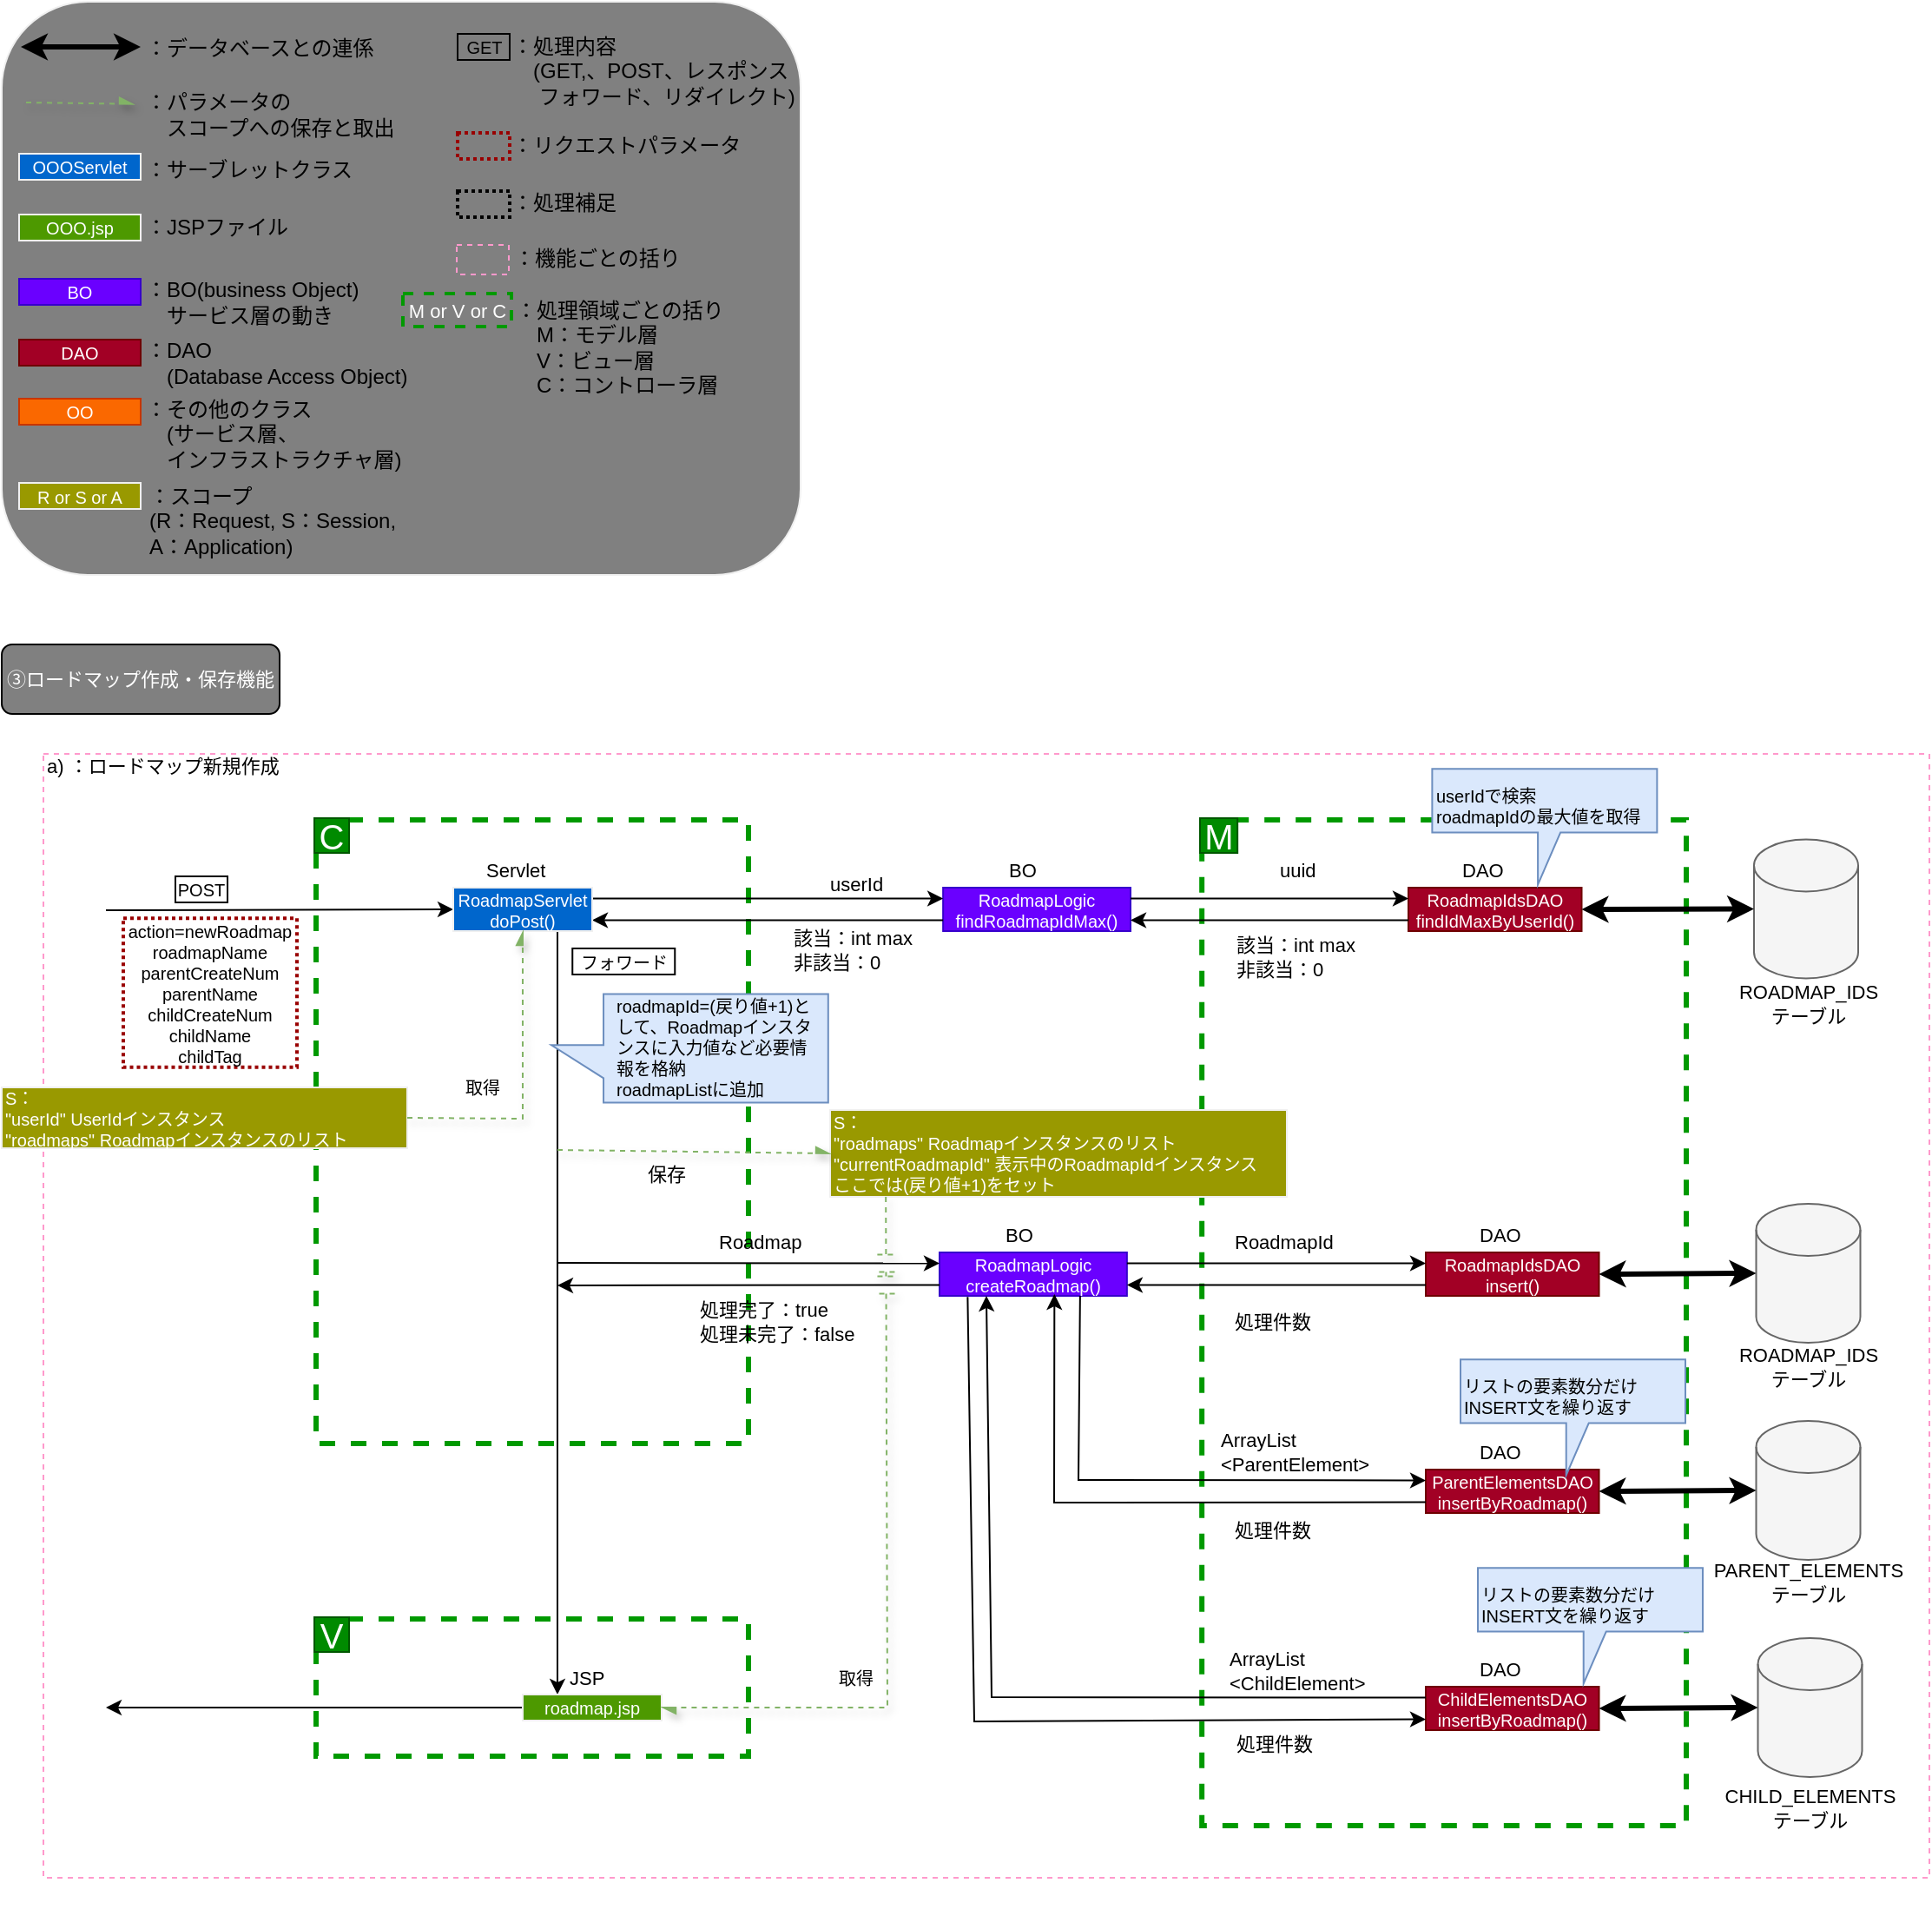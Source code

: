 <mxfile>
    <diagram name="基本アーキテクチャ図(2)" id="kNQ7hPWD0Lw1mM555jFB">
        <mxGraphModel dx="1786" dy="1179" grid="1" gridSize="10" guides="1" tooltips="1" connect="1" arrows="1" fold="1" page="0" pageScale="1" pageWidth="827" pageHeight="1169" math="0" shadow="0">
            <root>
                <mxCell id="fxQP5-2Rpk5uUzQ9qzvW-0"/>
                <mxCell id="0" value="枠組み" style="" parent="fxQP5-2Rpk5uUzQ9qzvW-0"/>
                <mxCell id="1947" value="" style="group" parent="0" vertex="1" connectable="0">
                    <mxGeometry x="-236" y="80" width="1086" height="650" as="geometry"/>
                </mxCell>
                <mxCell id="1" value="" style="rounded=0;whiteSpace=wrap;html=1;labelBackgroundColor=none;fontSize=11;fillColor=none;dashed=1;container=0;strokeColor=#FF99CC;" parent="1947" vertex="1">
                    <mxGeometry y="3" width="1086" height="647" as="geometry"/>
                </mxCell>
                <mxCell id="9" value="&lt;font style=&quot;font-size: 11px;&quot;&gt;a) ：ロードマップ新規作成&lt;/font&gt;" style="text;strokeColor=none;align=left;fillColor=none;html=1;verticalAlign=middle;whiteSpace=wrap;rounded=0;labelBackgroundColor=none;fontSize=10;" parent="1947" vertex="1">
                    <mxGeometry width="276" height="20" as="geometry"/>
                </mxCell>
                <mxCell id="1950" value="取得" style="text;strokeColor=none;align=left;fillColor=none;html=1;verticalAlign=middle;whiteSpace=wrap;rounded=0;labelBackgroundColor=none;fontSize=10;" parent="1947" vertex="1">
                    <mxGeometry x="456" y="520" width="30" height="30" as="geometry"/>
                </mxCell>
                <mxCell id="2" value="" style="group" parent="0" vertex="1" connectable="0">
                    <mxGeometry x="430" y="120" width="280" height="580" as="geometry"/>
                </mxCell>
                <mxCell id="3" value="&lt;div style=&quot;&quot;&gt;&lt;br&gt;&lt;/div&gt;" style="rounded=0;whiteSpace=wrap;html=1;labelBackgroundColor=none;strokeColor=#009900;fontSize=11;fontColor=#FFFFFF;fillColor=none;dashed=1;strokeWidth=3;align=right;labelPosition=left;verticalLabelPosition=top;verticalAlign=bottom;" parent="2" vertex="1">
                    <mxGeometry x="1.08" y="1" width="278.92" height="579" as="geometry"/>
                </mxCell>
                <mxCell id="4" value="M" style="text;strokeColor=#005700;align=center;fillColor=#008a00;html=1;verticalAlign=middle;whiteSpace=wrap;rounded=0;labelBackgroundColor=none;fontSize=20;fontColor=#ffffff;" parent="2" vertex="1">
                    <mxGeometry width="21.577" height="20" as="geometry"/>
                </mxCell>
                <mxCell id="1944" value="" style="group" parent="0" vertex="1" connectable="0">
                    <mxGeometry x="-80" y="580" width="250" height="171" as="geometry"/>
                </mxCell>
                <mxCell id="7" value="&lt;div style=&quot;&quot;&gt;&lt;br&gt;&lt;/div&gt;" style="rounded=0;whiteSpace=wrap;html=1;labelBackgroundColor=none;strokeColor=#009900;fontSize=11;fontColor=#FFFFFF;fillColor=none;dashed=1;strokeWidth=3;align=right;labelPosition=left;verticalLabelPosition=top;verticalAlign=bottom;" parent="1944" vertex="1">
                    <mxGeometry x="1" y="1" width="249" height="79" as="geometry"/>
                </mxCell>
                <mxCell id="8" value="V" style="text;strokeColor=#005700;align=center;fillColor=#008a00;html=1;verticalAlign=middle;whiteSpace=wrap;rounded=0;labelBackgroundColor=none;fontSize=20;fontColor=#ffffff;" parent="1944" vertex="1">
                    <mxGeometry width="20" height="20" as="geometry"/>
                </mxCell>
                <mxCell id="1946" value="" style="group" parent="0" vertex="1" connectable="0">
                    <mxGeometry x="-80" y="120" width="250" height="360" as="geometry"/>
                </mxCell>
                <mxCell id="5" value="&lt;div style=&quot;&quot;&gt;&lt;br&gt;&lt;/div&gt;" style="rounded=0;whiteSpace=wrap;html=1;labelBackgroundColor=none;strokeColor=#009900;fontSize=11;fontColor=#FFFFFF;fillColor=none;dashed=1;strokeWidth=3;align=right;labelPosition=left;verticalLabelPosition=top;verticalAlign=bottom;" parent="1946" vertex="1">
                    <mxGeometry x="1" y="1" width="249" height="359" as="geometry"/>
                </mxCell>
                <mxCell id="6" value="C" style="text;strokeColor=#005700;align=center;fillColor=#008a00;html=1;verticalAlign=middle;whiteSpace=wrap;rounded=0;labelBackgroundColor=none;fontSize=20;fontColor=#ffffff;" parent="1946" vertex="1">
                    <mxGeometry width="20" height="20" as="geometry"/>
                </mxCell>
                <mxCell id="fxQP5-2Rpk5uUzQ9qzvW-1" style="" parent="fxQP5-2Rpk5uUzQ9qzvW-0"/>
                <mxCell id="n8tdfDY55hou1CKn_ImN-23" value="③ロードマップ作成・保存機能" style="rounded=1;whiteSpace=wrap;html=1;labelBackgroundColor=none;strokeColor=default;fontSize=11;fontColor=#FFFFFF;fillColor=#808080;" parent="fxQP5-2Rpk5uUzQ9qzvW-1" vertex="1">
                    <mxGeometry x="-260" y="20" width="160" height="40" as="geometry"/>
                </mxCell>
                <mxCell id="fxQP5-2Rpk5uUzQ9qzvW-98" value="" style="group" parent="fxQP5-2Rpk5uUzQ9qzvW-1" vertex="1" connectable="0">
                    <mxGeometry x="-260" y="-350" width="473.5" height="330" as="geometry"/>
                </mxCell>
                <mxCell id="fxQP5-2Rpk5uUzQ9qzvW-99" value="" style="rounded=1;whiteSpace=wrap;html=1;labelBackgroundColor=none;fillStyle=auto;strokeColor=#F0F0F0;fontFamily=Helvetica;fontSize=10;fontColor=#FFFFFF;fillColor=#808080;container=0;" parent="fxQP5-2Rpk5uUzQ9qzvW-98" vertex="1">
                    <mxGeometry width="460" height="330" as="geometry"/>
                </mxCell>
                <mxCell id="fxQP5-2Rpk5uUzQ9qzvW-100" value="" style="rounded=0;whiteSpace=wrap;html=1;labelBackgroundColor=none;strokeColor=#FF99CC;fontSize=11;fontColor=#FFFFFF;fillColor=none;dashed=1;container=0;" parent="fxQP5-2Rpk5uUzQ9qzvW-98" vertex="1">
                    <mxGeometry x="262" y="140" width="30" height="17" as="geometry"/>
                </mxCell>
                <mxCell id="fxQP5-2Rpk5uUzQ9qzvW-101" value="M or V or C" style="rounded=0;whiteSpace=wrap;html=1;labelBackgroundColor=none;strokeColor=#009900;fontSize=11;fontColor=#FFFFFF;fillColor=none;dashed=1;strokeWidth=2;container=0;" parent="fxQP5-2Rpk5uUzQ9qzvW-98" vertex="1">
                    <mxGeometry x="231" y="168" width="62.5" height="19" as="geometry"/>
                </mxCell>
                <mxCell id="fxQP5-2Rpk5uUzQ9qzvW-102" value="&lt;font color=&quot;#ffffff&quot;&gt;OOOServlet&lt;/font&gt;" style="rounded=0;whiteSpace=wrap;html=1;labelBackgroundColor=none;fillStyle=auto;strokeColor=#F0F0F0;fontFamily=Helvetica;fontSize=10;fontColor=#007FFF;fillColor=#0066CC;container=0;" parent="fxQP5-2Rpk5uUzQ9qzvW-98" vertex="1">
                    <mxGeometry x="10" y="87.5" width="70" height="15" as="geometry"/>
                </mxCell>
                <mxCell id="fxQP5-2Rpk5uUzQ9qzvW-103" value="：サーブレットクラス" style="text;strokeColor=none;align=left;fillColor=none;html=1;verticalAlign=middle;whiteSpace=wrap;rounded=0;labelBackgroundColor=none;container=0;" parent="fxQP5-2Rpk5uUzQ9qzvW-98" vertex="1">
                    <mxGeometry x="81" y="82" width="129" height="30" as="geometry"/>
                </mxCell>
                <mxCell id="fxQP5-2Rpk5uUzQ9qzvW-104" value="&lt;font color=&quot;#ffffff&quot;&gt;OOO.jsp&lt;/font&gt;" style="rounded=0;whiteSpace=wrap;html=1;labelBackgroundColor=none;fillStyle=auto;strokeColor=#F0F0F0;fontFamily=Helvetica;fontSize=10;fontColor=#007FFF;fillColor=#4D9900;container=0;" parent="fxQP5-2Rpk5uUzQ9qzvW-98" vertex="1">
                    <mxGeometry x="10" y="122.5" width="70" height="15" as="geometry"/>
                </mxCell>
                <mxCell id="fxQP5-2Rpk5uUzQ9qzvW-105" value="：JSPファイル" style="text;strokeColor=none;align=left;fillColor=none;html=1;verticalAlign=middle;whiteSpace=wrap;rounded=0;labelBackgroundColor=none;container=0;" parent="fxQP5-2Rpk5uUzQ9qzvW-98" vertex="1">
                    <mxGeometry x="81" y="115" width="129" height="30" as="geometry"/>
                </mxCell>
                <mxCell id="fxQP5-2Rpk5uUzQ9qzvW-106" value="&lt;font color=&quot;#ffffff&quot;&gt;R or S or A&lt;/font&gt;" style="rounded=0;whiteSpace=wrap;html=1;labelBackgroundColor=none;fillStyle=auto;strokeColor=#F0F0F0;fontFamily=Helvetica;fontSize=10;fontColor=#007FFF;fillColor=#999900;container=0;" parent="fxQP5-2Rpk5uUzQ9qzvW-98" vertex="1">
                    <mxGeometry x="10" y="277" width="70" height="15" as="geometry"/>
                </mxCell>
                <mxCell id="fxQP5-2Rpk5uUzQ9qzvW-107" value="：スコープ&lt;br&gt;(R：Request, S：Session, A：Application)" style="text;strokeColor=none;align=left;fillColor=none;html=1;verticalAlign=middle;whiteSpace=wrap;rounded=0;labelBackgroundColor=none;container=0;" parent="fxQP5-2Rpk5uUzQ9qzvW-98" vertex="1">
                    <mxGeometry x="82.5" y="277" width="149" height="43" as="geometry"/>
                </mxCell>
                <mxCell id="fxQP5-2Rpk5uUzQ9qzvW-108" value="GET" style="text;strokeColor=default;align=center;fillColor=none;html=1;verticalAlign=middle;whiteSpace=wrap;rounded=0;labelBackgroundColor=none;fontSize=10;container=0;" parent="fxQP5-2Rpk5uUzQ9qzvW-98" vertex="1">
                    <mxGeometry x="262.5" y="18.5" width="30" height="15" as="geometry"/>
                </mxCell>
                <mxCell id="fxQP5-2Rpk5uUzQ9qzvW-109" value="：処理内容&lt;br&gt;　(GET,、POST、レスポンス &lt;br&gt;　 フォワード、リダイレクト)" style="text;strokeColor=none;align=left;fillColor=none;html=1;verticalAlign=middle;whiteSpace=wrap;rounded=0;labelBackgroundColor=none;container=0;" parent="fxQP5-2Rpk5uUzQ9qzvW-98" vertex="1">
                    <mxGeometry x="291.5" y="12" width="180" height="55" as="geometry"/>
                </mxCell>
                <mxCell id="fxQP5-2Rpk5uUzQ9qzvW-110" value="" style="text;strokeColor=#990000;align=center;fillColor=none;html=1;verticalAlign=middle;whiteSpace=wrap;rounded=0;labelBackgroundColor=none;fontSize=10;dashed=1;strokeWidth=2;perimeterSpacing=0;dashPattern=1 1;glass=1;container=0;" parent="fxQP5-2Rpk5uUzQ9qzvW-98" vertex="1">
                    <mxGeometry x="262.5" y="75.5" width="30" height="15" as="geometry"/>
                </mxCell>
                <mxCell id="fxQP5-2Rpk5uUzQ9qzvW-111" value="：リクエストパラメータ" style="text;strokeColor=none;align=left;fillColor=none;html=1;verticalAlign=middle;whiteSpace=wrap;rounded=0;labelBackgroundColor=none;container=0;" parent="fxQP5-2Rpk5uUzQ9qzvW-98" vertex="1">
                    <mxGeometry x="291.5" y="69" width="180" height="28" as="geometry"/>
                </mxCell>
                <mxCell id="fxQP5-2Rpk5uUzQ9qzvW-112" value="" style="text;strokeColor=default;align=center;fillColor=none;html=1;verticalAlign=middle;whiteSpace=wrap;rounded=0;labelBackgroundColor=none;fontSize=10;dashed=1;strokeWidth=2;perimeterSpacing=0;dashPattern=1 1;glass=1;container=0;" parent="fxQP5-2Rpk5uUzQ9qzvW-98" vertex="1">
                    <mxGeometry x="262.5" y="109" width="30" height="15" as="geometry"/>
                </mxCell>
                <mxCell id="fxQP5-2Rpk5uUzQ9qzvW-113" value="：処理補足" style="text;strokeColor=none;align=left;fillColor=none;html=1;verticalAlign=middle;whiteSpace=wrap;rounded=0;labelBackgroundColor=none;container=0;" parent="fxQP5-2Rpk5uUzQ9qzvW-98" vertex="1">
                    <mxGeometry x="291.5" y="102" width="180" height="28" as="geometry"/>
                </mxCell>
                <mxCell id="fxQP5-2Rpk5uUzQ9qzvW-114" value="：パラメータの&lt;br&gt;　スコープへの保存と取出" style="text;strokeColor=none;align=left;fillColor=none;html=1;verticalAlign=middle;whiteSpace=wrap;rounded=0;labelBackgroundColor=none;container=0;" parent="fxQP5-2Rpk5uUzQ9qzvW-98" vertex="1">
                    <mxGeometry x="81" y="50" width="169" height="30" as="geometry"/>
                </mxCell>
                <mxCell id="fxQP5-2Rpk5uUzQ9qzvW-115" value="" style="endArrow=async;html=1;rounded=0;shadow=1;labelBackgroundColor=default;strokeColor=#82b366;fontFamily=Helvetica;fontSize=10;fontColor=#FFFFFF;shape=connector;strokeWidth=1;startArrow=none;startFill=0;fillColor=#d5e8d4;jumpStyle=line;jumpSize=10;entryX=0;entryY=0.25;entryDx=0;entryDy=0;dashed=1;endFill=1;" parent="fxQP5-2Rpk5uUzQ9qzvW-98" edge="1">
                    <mxGeometry width="50" height="50" relative="1" as="geometry">
                        <mxPoint x="14" y="58" as="sourcePoint"/>
                        <mxPoint x="76" y="58.875" as="targetPoint"/>
                    </mxGeometry>
                </mxCell>
                <mxCell id="fxQP5-2Rpk5uUzQ9qzvW-116" value="：機能ごとの括り" style="text;strokeColor=none;align=left;fillColor=none;html=1;verticalAlign=middle;whiteSpace=wrap;rounded=0;labelBackgroundColor=none;container=0;" parent="fxQP5-2Rpk5uUzQ9qzvW-98" vertex="1">
                    <mxGeometry x="292.5" y="133.5" width="180" height="28" as="geometry"/>
                </mxCell>
                <mxCell id="fxQP5-2Rpk5uUzQ9qzvW-117" value="：処理領域ごとの括り&lt;br&gt;　M：モデル層&lt;br&gt;　V：ビュー層&lt;br&gt;　C：コントローラ層" style="text;strokeColor=none;align=left;fillColor=none;html=1;verticalAlign=middle;whiteSpace=wrap;rounded=0;labelBackgroundColor=none;container=0;" parent="fxQP5-2Rpk5uUzQ9qzvW-98" vertex="1">
                    <mxGeometry x="293.5" y="148" width="180" height="102" as="geometry"/>
                </mxCell>
                <mxCell id="fxQP5-2Rpk5uUzQ9qzvW-118" value="" style="endArrow=classic;startArrow=classic;html=1;rounded=0;fontSize=10;jumpStyle=line;jumpSize=10;strokeWidth=3;" parent="fxQP5-2Rpk5uUzQ9qzvW-98" edge="1">
                    <mxGeometry width="50" height="50" relative="1" as="geometry">
                        <mxPoint x="11" y="26" as="sourcePoint"/>
                        <mxPoint x="80" y="26" as="targetPoint"/>
                    </mxGeometry>
                </mxCell>
                <mxCell id="fxQP5-2Rpk5uUzQ9qzvW-119" value="：データベースとの連係" style="text;strokeColor=none;align=left;fillColor=none;html=1;verticalAlign=middle;whiteSpace=wrap;rounded=0;labelBackgroundColor=none;container=0;" parent="fxQP5-2Rpk5uUzQ9qzvW-98" vertex="1">
                    <mxGeometry x="81" y="20" width="159" height="13" as="geometry"/>
                </mxCell>
                <mxCell id="fxQP5-2Rpk5uUzQ9qzvW-120" value="&lt;font color=&quot;#ffffff&quot;&gt;BO&lt;/font&gt;" style="rounded=0;whiteSpace=wrap;html=1;labelBackgroundColor=none;fillStyle=auto;strokeColor=#3700CC;fontFamily=Helvetica;fontSize=10;fontColor=#ffffff;fillColor=#6a00ff;container=0;" parent="fxQP5-2Rpk5uUzQ9qzvW-98" vertex="1">
                    <mxGeometry x="10" y="159.5" width="70" height="15" as="geometry"/>
                </mxCell>
                <mxCell id="fxQP5-2Rpk5uUzQ9qzvW-121" value="：BO(business Object)&lt;br&gt;　サービス層の動き" style="text;strokeColor=none;align=left;fillColor=none;html=1;verticalAlign=middle;whiteSpace=wrap;rounded=0;labelBackgroundColor=none;container=0;" parent="fxQP5-2Rpk5uUzQ9qzvW-98" vertex="1">
                    <mxGeometry x="81" y="158" width="129" height="30" as="geometry"/>
                </mxCell>
                <mxCell id="fxQP5-2Rpk5uUzQ9qzvW-122" value="&lt;font color=&quot;#ffffff&quot;&gt;DAO&lt;/font&gt;" style="rounded=0;whiteSpace=wrap;html=1;labelBackgroundColor=none;fillStyle=auto;strokeColor=#6F0000;fontFamily=Helvetica;fontSize=10;fontColor=#ffffff;fillColor=#a20025;container=0;" parent="fxQP5-2Rpk5uUzQ9qzvW-98" vertex="1">
                    <mxGeometry x="10" y="194.5" width="70" height="15" as="geometry"/>
                </mxCell>
                <mxCell id="fxQP5-2Rpk5uUzQ9qzvW-123" value="：DAO&lt;br&gt;　(Database Access Object)" style="text;strokeColor=none;align=left;fillColor=none;html=1;verticalAlign=middle;whiteSpace=wrap;rounded=0;labelBackgroundColor=none;container=0;" parent="fxQP5-2Rpk5uUzQ9qzvW-98" vertex="1">
                    <mxGeometry x="81" y="193" width="169" height="30" as="geometry"/>
                </mxCell>
                <mxCell id="fxQP5-2Rpk5uUzQ9qzvW-124" value="&lt;font color=&quot;#ffffff&quot;&gt;OO&lt;/font&gt;" style="rounded=0;whiteSpace=wrap;html=1;labelBackgroundColor=none;fillStyle=auto;strokeColor=#C73500;fontFamily=Helvetica;fontSize=10;fillColor=#fa6800;container=0;fontColor=#000000;" parent="fxQP5-2Rpk5uUzQ9qzvW-98" vertex="1">
                    <mxGeometry x="10" y="228.5" width="70" height="15" as="geometry"/>
                </mxCell>
                <mxCell id="fxQP5-2Rpk5uUzQ9qzvW-125" value="：その他のクラス&lt;br&gt;　(サービス層、&lt;br&gt;　インフラストラクチャ層)" style="text;strokeColor=none;align=left;fillColor=none;html=1;verticalAlign=middle;whiteSpace=wrap;rounded=0;labelBackgroundColor=none;container=0;" parent="fxQP5-2Rpk5uUzQ9qzvW-98" vertex="1">
                    <mxGeometry x="81" y="227" width="169" height="43" as="geometry"/>
                </mxCell>
                <mxCell id="fxQP5-2Rpk5uUzQ9qzvW-150" style="edgeStyle=none;html=1;entryX=0;entryY=0.5;entryDx=0;entryDy=0;fontSize=10;fillColor=none;" parent="fxQP5-2Rpk5uUzQ9qzvW-1" target="fxQP5-2Rpk5uUzQ9qzvW-137" edge="1">
                    <mxGeometry relative="1" as="geometry">
                        <mxPoint x="-200" y="173" as="sourcePoint"/>
                        <mxPoint x="-106" y="180" as="targetPoint"/>
                    </mxGeometry>
                </mxCell>
                <mxCell id="fxQP5-2Rpk5uUzQ9qzvW-152" value="&lt;span style=&quot;font-size: 11px;&quot;&gt;userId&lt;/span&gt;" style="text;strokeColor=none;align=left;fillColor=none;html=1;verticalAlign=middle;whiteSpace=wrap;rounded=0;labelBackgroundColor=none;fontSize=10;" parent="fxQP5-2Rpk5uUzQ9qzvW-1" vertex="1">
                    <mxGeometry x="215" y="147.5" width="30" height="20" as="geometry"/>
                </mxCell>
                <mxCell id="fxQP5-2Rpk5uUzQ9qzvW-154" value="&lt;span style=&quot;font-size: 11px;&quot;&gt;該当：int max&lt;br&gt;非該当：0&lt;br&gt;&lt;/span&gt;" style="text;strokeColor=none;align=left;fillColor=none;html=1;verticalAlign=middle;whiteSpace=wrap;rounded=0;labelBackgroundColor=none;fontSize=10;" parent="fxQP5-2Rpk5uUzQ9qzvW-1" vertex="1">
                    <mxGeometry x="193.5" y="185.5" width="73" height="20" as="geometry"/>
                </mxCell>
                <mxCell id="fxQP5-2Rpk5uUzQ9qzvW-159" style="edgeStyle=none;rounded=0;html=1;exitX=0;exitY=0.5;exitDx=0;exitDy=0;fontSize=11;fontColor=#000000;" parent="fxQP5-2Rpk5uUzQ9qzvW-1" source="fxQP5-2Rpk5uUzQ9qzvW-187" edge="1">
                    <mxGeometry relative="1" as="geometry">
                        <mxPoint x="-200" y="632" as="targetPoint"/>
                    </mxGeometry>
                </mxCell>
                <mxCell id="fxQP5-2Rpk5uUzQ9qzvW-169" value="&lt;span style=&quot;color: rgb(255, 255, 255);&quot;&gt;S：&lt;/span&gt;&lt;br style=&quot;color: rgb(255, 255, 255);&quot;&gt;&lt;span style=&quot;color: rgb(255, 255, 255);&quot;&gt;&quot;roadmaps&quot;&lt;/span&gt;&lt;span style=&quot;color: rgb(255, 255, 255);&quot;&gt;&amp;nbsp;Roadmapインスタンスのリスト&lt;/span&gt;&lt;span style=&quot;color: rgb(255, 255, 255);&quot;&gt;&lt;br&gt;&lt;/span&gt;&lt;span style=&quot;color: rgb(255, 255, 255);&quot;&gt;&quot;currentRoadmapId&quot; 表示中のRoadmapIdインスタンス&lt;br&gt;&lt;/span&gt;&lt;span style=&quot;color: rgb(255, 255, 255);&quot;&gt;ここでは(戻り値+1)をセット&lt;/span&gt;&lt;span style=&quot;color: rgb(255, 255, 255);&quot;&gt;&lt;br&gt;&lt;/span&gt;" style="rounded=0;whiteSpace=wrap;html=1;labelBackgroundColor=none;fillStyle=auto;strokeColor=#F0F0F0;fontFamily=Helvetica;fontSize=10;fontColor=#007FFF;fillColor=#999900;align=left;" parent="fxQP5-2Rpk5uUzQ9qzvW-1" vertex="1">
                    <mxGeometry x="217" y="288" width="263" height="50" as="geometry"/>
                </mxCell>
                <mxCell id="fxQP5-2Rpk5uUzQ9qzvW-174" value="" style="group" parent="fxQP5-2Rpk5uUzQ9qzvW-1" vertex="1" connectable="0">
                    <mxGeometry x="743.5" y="132.25" width="73" height="104.75" as="geometry"/>
                </mxCell>
                <mxCell id="fxQP5-2Rpk5uUzQ9qzvW-175" value="" style="shape=cylinder3;whiteSpace=wrap;html=1;boundedLbl=1;backgroundOutline=1;size=15;fontSize=11;fillColor=#f5f5f5;fontColor=#333333;strokeColor=#666666;" parent="fxQP5-2Rpk5uUzQ9qzvW-174" vertex="1">
                    <mxGeometry x="5.5" width="60" height="80" as="geometry"/>
                </mxCell>
                <mxCell id="fxQP5-2Rpk5uUzQ9qzvW-176" value="&lt;span style=&quot;font-size: 11px;&quot;&gt;ROADMAP_IDS&lt;/span&gt;&lt;br style=&quot;font-size: 11px;&quot;&gt;&lt;span style=&quot;font-size: 11px;&quot;&gt;テーブル&lt;/span&gt;&lt;span style=&quot;font-size: 11px;&quot;&gt;&lt;br&gt;&lt;/span&gt;" style="text;strokeColor=none;align=center;fillColor=none;html=1;verticalAlign=middle;whiteSpace=wrap;rounded=0;labelBackgroundColor=none;fontSize=10;" parent="fxQP5-2Rpk5uUzQ9qzvW-174" vertex="1">
                    <mxGeometry y="84.75" width="73" height="20" as="geometry"/>
                </mxCell>
                <mxCell id="fxQP5-2Rpk5uUzQ9qzvW-192" value="&lt;span style=&quot;font-size: 11px;&quot;&gt;uuid&lt;/span&gt;" style="text;strokeColor=none;align=left;fillColor=none;html=1;verticalAlign=middle;whiteSpace=wrap;rounded=0;labelBackgroundColor=none;fontSize=10;" parent="fxQP5-2Rpk5uUzQ9qzvW-1" vertex="1">
                    <mxGeometry x="473.822" y="140" width="32.365" height="20" as="geometry"/>
                </mxCell>
                <mxCell id="fxQP5-2Rpk5uUzQ9qzvW-193" value="&lt;span style=&quot;font-size: 11px;&quot;&gt;該当：int max&lt;br&gt;非該当：0&lt;br&gt;&lt;/span&gt;" style="text;strokeColor=none;align=left;fillColor=none;html=1;verticalAlign=middle;whiteSpace=wrap;rounded=0;labelBackgroundColor=none;fontSize=10;" parent="fxQP5-2Rpk5uUzQ9qzvW-1" vertex="1">
                    <mxGeometry x="449.34" y="190" width="81.33" height="20" as="geometry"/>
                </mxCell>
                <mxCell id="fxQP5-2Rpk5uUzQ9qzvW-199" value="" style="group" parent="fxQP5-2Rpk5uUzQ9qzvW-1" vertex="1" connectable="0">
                    <mxGeometry x="282.07" y="140" width="107.93" height="40" as="geometry"/>
                </mxCell>
                <mxCell id="fxQP5-2Rpk5uUzQ9qzvW-200" value="&lt;span style=&quot;font-size: 11px;&quot;&gt;BO&lt;/span&gt;" style="text;strokeColor=none;align=left;fillColor=none;html=1;verticalAlign=middle;whiteSpace=wrap;rounded=0;labelBackgroundColor=none;fontSize=10;" parent="fxQP5-2Rpk5uUzQ9qzvW-199" vertex="1">
                    <mxGeometry x="35.945" width="38.608" height="20" as="geometry"/>
                </mxCell>
                <mxCell id="fxQP5-2Rpk5uUzQ9qzvW-201" value="&lt;span style=&quot;text-align: start;&quot;&gt;&lt;font face=&quot;monospace&quot; color=&quot;rgba(0, 0, 0, 0)&quot;&gt;&lt;span style=&quot;font-size: 0px;&quot;&gt;%3CmxGraphModel%3E%3Croot%3E%3CmxCell%20id%3D%220%22%2F%3E%3CmxCell%20id%3D%221%22%20parent%3D%220%22%2F%3E%3CmxCell%20id%3D%222%22%20value%3D%22%26lt%3Bfont%20color%3D%26quot%3B%23ffffff%26quot%3B%26gt%3BS%EF%BC%9A%26lt%3Bbr%26gt%3B%26lt%3B%2Ffont%26gt%3B%26lt%3Bspan%20style%3D%26quot%3Bcolor%3A%20rgb(255%2C%20255%2C%20255)%3B%26quot%3B%26gt%3B%26quot%3BuserId%26quot%3B%20%E3%83%A6%E3%83%BC%E3%82%B6%E3%83%BCID%26lt%3Bbr%26gt%3B%26lt%3B%2Fspan%26gt%3B%22%20style%3D%22rounded%3D0%3BwhiteSpace%3Dwrap%3Bhtml%3D1%3BlabelBackgroundColor%3Dnone%3BfillStyle%3Dauto%3BstrokeColor%3D%23F0F0F0%3BfontFamily%3DHelvetica%3BfontSize%3D10%3BfontColor%3D%23007FFF%3BfillColor%3D%23999900%3Balign%3Dleft%3B%22%20vertex%3D%221%22%20parent%3D%221%22%3E%3CmxGeometry%20x%3D%22116.5%22%20y%3D%222320%22%20width%3D%22103.5%22%20height%3D%2230%22%20as%3D%22geometry%22%2F%3E%3C%2FmxCell%3E%3C%2Froot%3E%3C%2FmxGraphModel%3Edaaaaaa&lt;/span&gt;&lt;/font&gt;&lt;/span&gt;&lt;span style=&quot;background-color: initial;&quot;&gt;RoadmapLogic&lt;/span&gt;&lt;span style=&quot;text-align: start;&quot;&gt;&lt;font face=&quot;monospace&quot; color=&quot;rgba(0, 0, 0, 0)&quot;&gt;&lt;span style=&quot;font-size: 0px;&quot;&gt;&lt;br&gt;&lt;/span&gt;&lt;/font&gt;&lt;/span&gt;findRoadmapIdMax&lt;font color=&quot;#ffffff&quot;&gt;()&lt;br&gt;&lt;/font&gt;" style="rounded=0;whiteSpace=wrap;html=1;labelBackgroundColor=none;fillStyle=auto;strokeColor=#3700CC;fontFamily=Helvetica;fontSize=10;fontColor=#ffffff;fillColor=#6a00ff;container=0;" parent="fxQP5-2Rpk5uUzQ9qzvW-199" vertex="1">
                    <mxGeometry y="20" width="107.93" height="25" as="geometry"/>
                </mxCell>
                <mxCell id="fxQP5-2Rpk5uUzQ9qzvW-202" value="" style="group" parent="fxQP5-2Rpk5uUzQ9qzvW-1" vertex="1" connectable="0">
                    <mxGeometry x="550" y="140" width="99.75" height="40" as="geometry"/>
                </mxCell>
                <mxCell id="fxQP5-2Rpk5uUzQ9qzvW-203" value="RoadmapIdsDAO&lt;br&gt;findIdMaxByUserId()" style="rounded=0;whiteSpace=wrap;html=1;labelBackgroundColor=none;fillStyle=auto;strokeColor=#6F0000;fontFamily=Helvetica;fontSize=10;fontColor=#ffffff;fillColor=#a20025;container=0;" parent="fxQP5-2Rpk5uUzQ9qzvW-202" vertex="1">
                    <mxGeometry y="20" width="99.75" height="25" as="geometry"/>
                </mxCell>
                <mxCell id="fxQP5-2Rpk5uUzQ9qzvW-204" value="&lt;span style=&quot;font-size: 11px;&quot;&gt;DAO&lt;/span&gt;" style="text;strokeColor=none;align=left;fillColor=none;html=1;verticalAlign=middle;whiteSpace=wrap;rounded=0;labelBackgroundColor=none;fontSize=10;" parent="fxQP5-2Rpk5uUzQ9qzvW-202" vertex="1">
                    <mxGeometry x="28.948" width="41.853" height="20" as="geometry"/>
                </mxCell>
                <mxCell id="fxQP5-2Rpk5uUzQ9qzvW-205" value="" style="endArrow=classic;startArrow=classic;html=1;rounded=0;fontSize=10;jumpStyle=line;jumpSize=10;strokeWidth=3;exitX=1;exitY=0.5;exitDx=0;exitDy=0;entryX=0;entryY=0.5;entryDx=0;entryDy=0;entryPerimeter=0;" parent="fxQP5-2Rpk5uUzQ9qzvW-1" source="fxQP5-2Rpk5uUzQ9qzvW-203" target="fxQP5-2Rpk5uUzQ9qzvW-175" edge="1">
                    <mxGeometry width="50" height="50" relative="1" as="geometry">
                        <mxPoint x="530" y="180.5" as="sourcePoint"/>
                        <mxPoint x="599" y="180.5" as="targetPoint"/>
                    </mxGeometry>
                </mxCell>
                <mxCell id="fxQP5-2Rpk5uUzQ9qzvW-206" style="edgeStyle=none;rounded=0;html=1;exitX=1;exitY=0.25;exitDx=0;exitDy=0;entryX=0;entryY=0.25;entryDx=0;entryDy=0;fontSize=11;fontColor=#000000;" parent="fxQP5-2Rpk5uUzQ9qzvW-1" source="fxQP5-2Rpk5uUzQ9qzvW-201" target="fxQP5-2Rpk5uUzQ9qzvW-203" edge="1">
                    <mxGeometry relative="1" as="geometry"/>
                </mxCell>
                <mxCell id="fxQP5-2Rpk5uUzQ9qzvW-207" style="edgeStyle=none;rounded=0;html=1;exitX=0;exitY=0.75;exitDx=0;exitDy=0;entryX=1;entryY=0.75;entryDx=0;entryDy=0;fontSize=11;fontColor=#000000;" parent="fxQP5-2Rpk5uUzQ9qzvW-1" source="fxQP5-2Rpk5uUzQ9qzvW-203" target="fxQP5-2Rpk5uUzQ9qzvW-201" edge="1">
                    <mxGeometry relative="1" as="geometry"/>
                </mxCell>
                <mxCell id="fxQP5-2Rpk5uUzQ9qzvW-132" style="edgeStyle=none;rounded=0;html=1;exitX=0.75;exitY=1;exitDx=0;exitDy=0;entryX=0.25;entryY=0;entryDx=0;entryDy=0;fontSize=11;fontColor=#000000;fillColor=none;" parent="fxQP5-2Rpk5uUzQ9qzvW-1" source="fxQP5-2Rpk5uUzQ9qzvW-137" target="fxQP5-2Rpk5uUzQ9qzvW-187" edge="1">
                    <mxGeometry relative="1" as="geometry">
                        <Array as="points"/>
                        <mxPoint x="83.25" y="422.5" as="targetPoint"/>
                    </mxGeometry>
                </mxCell>
                <mxCell id="fxQP5-2Rpk5uUzQ9qzvW-151" style="edgeStyle=none;rounded=0;html=1;exitX=1;exitY=0.25;exitDx=0;exitDy=0;fontSize=11;entryX=0;entryY=0.25;entryDx=0;entryDy=0;" parent="fxQP5-2Rpk5uUzQ9qzvW-1" source="fxQP5-2Rpk5uUzQ9qzvW-137" target="fxQP5-2Rpk5uUzQ9qzvW-201" edge="1">
                    <mxGeometry relative="1" as="geometry">
                        <mxPoint x="360" y="180" as="targetPoint"/>
                    </mxGeometry>
                </mxCell>
                <mxCell id="fxQP5-2Rpk5uUzQ9qzvW-153" style="edgeStyle=none;rounded=0;html=1;exitX=0;exitY=0.75;exitDx=0;exitDy=0;entryX=1;entryY=0.75;entryDx=0;entryDy=0;fontSize=11;fontColor=#000000;" parent="fxQP5-2Rpk5uUzQ9qzvW-1" source="fxQP5-2Rpk5uUzQ9qzvW-201" target="fxQP5-2Rpk5uUzQ9qzvW-137" edge="1">
                    <mxGeometry relative="1" as="geometry"/>
                </mxCell>
                <mxCell id="fxQP5-2Rpk5uUzQ9qzvW-249" value="" style="group" parent="fxQP5-2Rpk5uUzQ9qzvW-1" vertex="1" connectable="0">
                    <mxGeometry x="563.69" y="90" width="136.31" height="68.25" as="geometry"/>
                </mxCell>
                <mxCell id="fxQP5-2Rpk5uUzQ9qzvW-250" value="&lt;font color=&quot;#000000&quot;&gt;&lt;br&gt;&lt;/font&gt;" style="shape=callout;whiteSpace=wrap;html=1;perimeter=calloutPerimeter;fontSize=11;fillColor=#dae8fc;strokeColor=#6c8ebf;base=13;position2=0.47;size=30;position=0.47;align=left;" parent="fxQP5-2Rpk5uUzQ9qzvW-249" vertex="1">
                    <mxGeometry y="1.665" width="129.494" height="66.585" as="geometry"/>
                </mxCell>
                <mxCell id="fxQP5-2Rpk5uUzQ9qzvW-251" value="userIdで検索&lt;br&gt;roadmapIdの最大値を取得" style="text;strokeColor=none;align=left;fillColor=none;html=1;verticalAlign=middle;whiteSpace=wrap;rounded=0;labelBackgroundColor=none;fontSize=10;fontColor=#000000;" parent="fxQP5-2Rpk5uUzQ9qzvW-249" vertex="1">
                    <mxGeometry y="0.741" width="127.223" height="44.386" as="geometry"/>
                </mxCell>
                <mxCell id="fxQP5-2Rpk5uUzQ9qzvW-134" value="フォワード" style="text;strokeColor=default;align=center;fillColor=none;html=1;verticalAlign=middle;whiteSpace=wrap;rounded=0;labelBackgroundColor=none;fontSize=10;" parent="fxQP5-2Rpk5uUzQ9qzvW-1" vertex="1">
                    <mxGeometry x="68.63" y="195" width="59" height="15" as="geometry"/>
                </mxCell>
                <mxCell id="fxQP5-2Rpk5uUzQ9qzvW-136" value="" style="group" parent="fxQP5-2Rpk5uUzQ9qzvW-1" vertex="1" connectable="0">
                    <mxGeometry y="140" width="80" height="45" as="geometry"/>
                </mxCell>
                <mxCell id="fxQP5-2Rpk5uUzQ9qzvW-137" value="&lt;span style=&quot;color: rgb(255, 255, 255);&quot;&gt;RoadmapServlet&lt;/span&gt;&lt;font color=&quot;#ffffff&quot;&gt;&lt;br&gt;doPost()&lt;br&gt;&lt;/font&gt;" style="rounded=0;whiteSpace=wrap;html=1;labelBackgroundColor=none;fillStyle=auto;strokeColor=#F0F0F0;fontFamily=Helvetica;fontSize=10;fontColor=#007FFF;fillColor=#0066CC;" parent="fxQP5-2Rpk5uUzQ9qzvW-136" vertex="1">
                    <mxGeometry y="20" width="80" height="25" as="geometry"/>
                </mxCell>
                <mxCell id="fxQP5-2Rpk5uUzQ9qzvW-138" value="&lt;span style=&quot;font-size: 11px;&quot;&gt;Servlet&lt;/span&gt;" style="text;strokeColor=none;align=left;fillColor=none;html=1;verticalAlign=middle;whiteSpace=wrap;rounded=0;labelBackgroundColor=none;fontSize=10;" parent="fxQP5-2Rpk5uUzQ9qzvW-136" vertex="1">
                    <mxGeometry x="17" width="46" height="20" as="geometry"/>
                </mxCell>
                <mxCell id="fxQP5-2Rpk5uUzQ9qzvW-143" value="&lt;span style=&quot;font-size: 11px;&quot;&gt;保存&lt;br&gt;&lt;/span&gt;" style="text;strokeColor=none;align=left;fillColor=none;html=1;verticalAlign=middle;whiteSpace=wrap;rounded=0;labelBackgroundColor=none;fontSize=10;" parent="fxQP5-2Rpk5uUzQ9qzvW-1" vertex="1">
                    <mxGeometry x="110" y="310" width="30" height="30" as="geometry"/>
                </mxCell>
                <mxCell id="jS4orRgUXR0Zvrst3eFe-0" value="" style="endArrow=async;html=1;rounded=0;shadow=1;labelBackgroundColor=default;strokeColor=#82b366;fontFamily=Helvetica;fontSize=10;fontColor=#FFFFFF;shape=connector;strokeWidth=1;startArrow=none;startFill=0;fillColor=#d5e8d4;jumpStyle=line;jumpSize=10;entryX=0;entryY=0.5;entryDx=0;entryDy=0;dashed=1;endFill=1;" parent="fxQP5-2Rpk5uUzQ9qzvW-1" target="fxQP5-2Rpk5uUzQ9qzvW-169" edge="1">
                    <mxGeometry width="50" height="50" relative="1" as="geometry">
                        <mxPoint x="60" y="311" as="sourcePoint"/>
                        <mxPoint x="131.75" y="310.875" as="targetPoint"/>
                    </mxGeometry>
                </mxCell>
                <mxCell id="n8tdfDY55hou1CKn_ImN-78" value="" style="group" parent="fxQP5-2Rpk5uUzQ9qzvW-1" vertex="1" connectable="0">
                    <mxGeometry x="40" y="604.5" width="80" height="35" as="geometry"/>
                </mxCell>
                <mxCell id="fxQP5-2Rpk5uUzQ9qzvW-187" value="&lt;span style=&quot;color: rgb(255, 255, 255);&quot;&gt;roadmap.jsp&lt;/span&gt;" style="rounded=0;whiteSpace=wrap;html=1;labelBackgroundColor=none;fillStyle=auto;strokeColor=#F0F0F0;fontFamily=Helvetica;fontSize=10;fontColor=#007FFF;fillColor=#4D9900;" parent="n8tdfDY55hou1CKn_ImN-78" vertex="1">
                    <mxGeometry y="20" width="80" height="15" as="geometry"/>
                </mxCell>
                <mxCell id="fxQP5-2Rpk5uUzQ9qzvW-188" value="&lt;span style=&quot;font-size: 11px;&quot;&gt;JSP&lt;/span&gt;" style="text;strokeColor=none;align=left;fillColor=none;html=1;verticalAlign=middle;whiteSpace=wrap;rounded=0;labelBackgroundColor=none;fontSize=10;" parent="n8tdfDY55hou1CKn_ImN-78" vertex="1">
                    <mxGeometry x="25" width="30" height="20" as="geometry"/>
                </mxCell>
                <mxCell id="1775" value="" style="group" parent="fxQP5-2Rpk5uUzQ9qzvW-1" vertex="1" connectable="0">
                    <mxGeometry x="60" y="220" width="180" height="112.24" as="geometry"/>
                </mxCell>
                <mxCell id="1742" value="&lt;font color=&quot;#000000&quot;&gt;&lt;br&gt;&lt;/font&gt;" style="shape=callout;whiteSpace=wrap;html=1;perimeter=calloutPerimeter;fontSize=11;fillColor=#dae8fc;strokeColor=#6c8ebf;base=19;position2=0.47;size=30;position=0.47;align=left;rotation=90;" parent="1775" vertex="1">
                    <mxGeometry x="44.97" y="-47.14" width="62.48" height="159.38" as="geometry"/>
                </mxCell>
                <mxCell id="1743" value="roadmapId=(戻り値+1)として、Roadmapインスタンスに入力値など必要情報を格納&lt;br&gt;roadmapListに追加" style="text;strokeColor=none;align=left;fillColor=none;html=1;verticalAlign=middle;whiteSpace=wrap;rounded=0;labelBackgroundColor=none;fontSize=10;fontColor=#000000;" parent="1775" vertex="1">
                    <mxGeometry x="32.32" y="6.342" width="117.68" height="52.283" as="geometry"/>
                </mxCell>
                <mxCell id="1858" value="action=newRoadmap&lt;br&gt;roadmapName&lt;br&gt;parentCreateNum&lt;br&gt;parentName&lt;br&gt;childCreateNum&lt;br&gt;childName&lt;br&gt;childTag" style="text;strokeColor=#990000;align=center;fillColor=none;html=1;verticalAlign=middle;whiteSpace=wrap;rounded=0;labelBackgroundColor=none;fontSize=10;dashed=1;strokeWidth=2;perimeterSpacing=0;dashPattern=1 1;glass=1;" parent="fxQP5-2Rpk5uUzQ9qzvW-1" vertex="1">
                    <mxGeometry x="-190" y="177.63" width="100" height="85.75" as="geometry"/>
                </mxCell>
                <mxCell id="1859" value="POST" style="text;strokeColor=default;align=center;fillColor=none;html=1;verticalAlign=middle;whiteSpace=wrap;rounded=0;labelBackgroundColor=none;fontSize=10;" parent="fxQP5-2Rpk5uUzQ9qzvW-1" vertex="1">
                    <mxGeometry x="-160" y="153.5" width="30" height="15" as="geometry"/>
                </mxCell>
                <mxCell id="1871" value="&lt;font color=&quot;#ffffff&quot;&gt;S：&lt;br&gt;&lt;/font&gt;&lt;span style=&quot;color: rgb(255, 255, 255);&quot;&gt;&quot;userId&quot; UserIdインスタンス&lt;br&gt;&lt;/span&gt;&lt;span style=&quot;color: rgb(255, 255, 255);&quot;&gt;&quot;roadmaps&quot;&lt;/span&gt;&lt;span style=&quot;color: rgb(255, 255, 255);&quot;&gt;&amp;nbsp;Roadmapインスタンスのリスト&lt;/span&gt;&lt;span style=&quot;color: rgb(255, 255, 255);&quot;&gt;&lt;br&gt;&lt;/span&gt;" style="rounded=0;whiteSpace=wrap;html=1;labelBackgroundColor=none;fillStyle=auto;strokeColor=#F0F0F0;fontFamily=Helvetica;fontSize=10;fontColor=#007FFF;fillColor=#999900;align=left;" parent="fxQP5-2Rpk5uUzQ9qzvW-1" vertex="1">
                    <mxGeometry x="-260" y="275" width="233.5" height="35" as="geometry"/>
                </mxCell>
                <mxCell id="1872" value="" style="endArrow=async;html=1;rounded=0;shadow=1;labelBackgroundColor=default;strokeColor=#82b366;fontFamily=Helvetica;fontSize=10;fontColor=#FFFFFF;shape=connector;strokeWidth=1;startArrow=none;startFill=0;fillColor=#d5e8d4;jumpStyle=line;jumpSize=10;entryX=0.5;entryY=1;entryDx=0;entryDy=0;dashed=1;endFill=1;exitX=1;exitY=0.5;exitDx=0;exitDy=0;" parent="fxQP5-2Rpk5uUzQ9qzvW-1" source="1871" target="fxQP5-2Rpk5uUzQ9qzvW-137" edge="1">
                    <mxGeometry width="50" height="50" relative="1" as="geometry">
                        <mxPoint x="110" y="220" as="sourcePoint"/>
                        <mxPoint x="172" y="220.875" as="targetPoint"/>
                        <Array as="points">
                            <mxPoint x="40" y="293"/>
                        </Array>
                    </mxGeometry>
                </mxCell>
                <mxCell id="1873" value="取得" style="text;strokeColor=none;align=left;fillColor=none;html=1;verticalAlign=middle;whiteSpace=wrap;rounded=0;labelBackgroundColor=none;fontSize=10;" parent="fxQP5-2Rpk5uUzQ9qzvW-1" vertex="1">
                    <mxGeometry x="5" y="260" width="30" height="30" as="geometry"/>
                </mxCell>
                <mxCell id="1875" value="" style="group" parent="fxQP5-2Rpk5uUzQ9qzvW-1" vertex="1" connectable="0">
                    <mxGeometry x="280" y="350" width="107.93" height="40" as="geometry"/>
                </mxCell>
                <mxCell id="1876" value="&lt;span style=&quot;font-size: 11px;&quot;&gt;BO&lt;/span&gt;" style="text;strokeColor=none;align=left;fillColor=none;html=1;verticalAlign=middle;whiteSpace=wrap;rounded=0;labelBackgroundColor=none;fontSize=10;" parent="1875" vertex="1">
                    <mxGeometry x="35.945" width="38.608" height="20" as="geometry"/>
                </mxCell>
                <mxCell id="1877" value="&lt;span style=&quot;text-align: start;&quot;&gt;&lt;font face=&quot;monospace&quot; color=&quot;rgba(0, 0, 0, 0)&quot;&gt;&lt;span style=&quot;font-size: 0px;&quot;&gt;%3CmxGraphModel%3E%3Croot%3E%3CmxCell%20id%3D%220%22%2F%3E%3CmxCell%20id%3D%221%22%20parent%3D%220%22%2F%3E%3CmxCell%20id%3D%222%22%20value%3D%22%26lt%3Bfont%20color%3D%26quot%3B%23ffffff%26quot%3B%26gt%3BS%EF%BC%9A%26lt%3Bbr%26gt%3B%26lt%3B%2Ffont%26gt%3B%26lt%3Bspan%20style%3D%26quot%3Bcolor%3A%20rgb(255%2C%20255%2C%20255)%3B%26quot%3B%26gt%3B%26quot%3BuserId%26quot%3B%20%E3%83%A6%E3%83%BC%E3%82%B6%E3%83%BCID%26lt%3Bbr%26gt%3B%26lt%3B%2Fspan%26gt%3B%22%20style%3D%22rounded%3D0%3BwhiteSpace%3Dwrap%3Bhtml%3D1%3BlabelBackgroundColor%3Dnone%3BfillStyle%3Dauto%3BstrokeColor%3D%23F0F0F0%3BfontFamily%3DHelvetica%3BfontSize%3D10%3BfontColor%3D%23007FFF%3BfillColor%3D%23999900%3Balign%3Dleft%3B%22%20vertex%3D%221%22%20parent%3D%221%22%3E%3CmxGeometry%20x%3D%22116.5%22%20y%3D%222320%22%20width%3D%22103.5%22%20height%3D%2230%22%20as%3D%22geometry%22%2F%3E%3C%2FmxCell%3E%3C%2Froot%3E%3C%2FmxGraphModel%3Edaaaaaa&lt;/span&gt;&lt;/font&gt;&lt;/span&gt;&lt;span style=&quot;background-color: initial;&quot;&gt;RoadmapLogic&lt;/span&gt;&lt;span style=&quot;text-align: start;&quot;&gt;&lt;font face=&quot;monospace&quot; color=&quot;rgba(0, 0, 0, 0)&quot;&gt;&lt;span style=&quot;font-size: 0px;&quot;&gt;&lt;br&gt;&lt;/span&gt;&lt;/font&gt;&lt;/span&gt;&lt;font color=&quot;#ffffff&quot;&gt;createRoadmap()&lt;br&gt;&lt;/font&gt;" style="rounded=0;whiteSpace=wrap;html=1;labelBackgroundColor=none;fillStyle=auto;strokeColor=#3700CC;fontFamily=Helvetica;fontSize=10;fontColor=#ffffff;fillColor=#6a00ff;container=0;" parent="1875" vertex="1">
                    <mxGeometry y="20" width="107.93" height="25" as="geometry"/>
                </mxCell>
                <mxCell id="1878" style="edgeStyle=none;html=1;exitX=0;exitY=0.75;exitDx=0;exitDy=0;" parent="fxQP5-2Rpk5uUzQ9qzvW-1" source="1877" edge="1">
                    <mxGeometry relative="1" as="geometry">
                        <mxPoint x="60" y="389" as="targetPoint"/>
                    </mxGeometry>
                </mxCell>
                <mxCell id="1879" style="edgeStyle=none;html=1;entryX=0;entryY=0.25;entryDx=0;entryDy=0;" parent="fxQP5-2Rpk5uUzQ9qzvW-1" target="1877" edge="1">
                    <mxGeometry relative="1" as="geometry">
                        <mxPoint x="70" y="399" as="targetPoint"/>
                        <mxPoint x="60" y="376" as="sourcePoint"/>
                    </mxGeometry>
                </mxCell>
                <mxCell id="1880" value="" style="group" parent="fxQP5-2Rpk5uUzQ9qzvW-1" vertex="1" connectable="0">
                    <mxGeometry x="560" y="475" width="99.75" height="40" as="geometry"/>
                </mxCell>
                <mxCell id="1881" value="ParentElementsDAO&lt;br&gt;insertByRoadmap()" style="rounded=0;whiteSpace=wrap;html=1;labelBackgroundColor=none;fillStyle=auto;strokeColor=#6F0000;fontFamily=Helvetica;fontSize=10;fontColor=#ffffff;fillColor=#a20025;container=0;" parent="1880" vertex="1">
                    <mxGeometry y="20" width="99.75" height="25" as="geometry"/>
                </mxCell>
                <mxCell id="1882" value="&lt;span style=&quot;font-size: 11px;&quot;&gt;DAO&lt;/span&gt;" style="text;strokeColor=none;align=left;fillColor=none;html=1;verticalAlign=middle;whiteSpace=wrap;rounded=0;labelBackgroundColor=none;fontSize=10;" parent="1880" vertex="1">
                    <mxGeometry x="28.948" width="41.853" height="20" as="geometry"/>
                </mxCell>
                <mxCell id="1883" value="" style="group" parent="fxQP5-2Rpk5uUzQ9qzvW-1" vertex="1" connectable="0">
                    <mxGeometry x="560" y="350" width="99.75" height="40" as="geometry"/>
                </mxCell>
                <mxCell id="1884" value="RoadmapIdsDAO&lt;br&gt;insert()" style="rounded=0;whiteSpace=wrap;html=1;labelBackgroundColor=none;fillStyle=auto;strokeColor=#6F0000;fontFamily=Helvetica;fontSize=10;fontColor=#ffffff;fillColor=#a20025;container=0;" parent="1883" vertex="1">
                    <mxGeometry y="20" width="99.75" height="25" as="geometry"/>
                </mxCell>
                <mxCell id="1885" value="&lt;span style=&quot;font-size: 11px;&quot;&gt;DAO&lt;/span&gt;" style="text;strokeColor=none;align=left;fillColor=none;html=1;verticalAlign=middle;whiteSpace=wrap;rounded=0;labelBackgroundColor=none;fontSize=10;" parent="1883" vertex="1">
                    <mxGeometry x="28.948" width="41.853" height="20" as="geometry"/>
                </mxCell>
                <mxCell id="1889" value="" style="group" parent="fxQP5-2Rpk5uUzQ9qzvW-1" vertex="1" connectable="0">
                    <mxGeometry x="560" y="600" width="99.75" height="40" as="geometry"/>
                </mxCell>
                <mxCell id="1890" value="ChildElementsDAO&lt;br&gt;insertByRoadmap()" style="rounded=0;whiteSpace=wrap;html=1;labelBackgroundColor=none;fillStyle=auto;strokeColor=#6F0000;fontFamily=Helvetica;fontSize=10;fontColor=#ffffff;fillColor=#a20025;container=0;" parent="1889" vertex="1">
                    <mxGeometry y="20" width="99.75" height="25" as="geometry"/>
                </mxCell>
                <mxCell id="1891" value="&lt;span style=&quot;font-size: 11px;&quot;&gt;DAO&lt;/span&gt;" style="text;strokeColor=none;align=left;fillColor=none;html=1;verticalAlign=middle;whiteSpace=wrap;rounded=0;labelBackgroundColor=none;fontSize=10;" parent="1889" vertex="1">
                    <mxGeometry x="28.948" width="41.853" height="20" as="geometry"/>
                </mxCell>
                <mxCell id="1892" value="" style="group" parent="fxQP5-2Rpk5uUzQ9qzvW-1" vertex="1" connectable="0">
                    <mxGeometry x="743.75" y="462" width="73" height="111.75" as="geometry"/>
                </mxCell>
                <mxCell id="1893" value="" style="shape=cylinder3;whiteSpace=wrap;html=1;boundedLbl=1;backgroundOutline=1;size=15;fontSize=11;fillColor=#f5f5f5;fontColor=#333333;strokeColor=#666666;" parent="1892" vertex="1">
                    <mxGeometry x="6.5" y="5" width="60" height="80" as="geometry"/>
                </mxCell>
                <mxCell id="1894" value="&lt;span style=&quot;font-size: 11px;&quot;&gt;PARENT_ELEMENTS&lt;br&gt;テーブル&lt;br&gt;&lt;/span&gt;" style="text;strokeColor=none;align=center;fillColor=none;html=1;verticalAlign=middle;whiteSpace=wrap;rounded=0;labelBackgroundColor=none;fontSize=10;" parent="1892" vertex="1">
                    <mxGeometry y="87.75" width="73" height="20" as="geometry"/>
                </mxCell>
                <mxCell id="1896" value="" style="group" parent="fxQP5-2Rpk5uUzQ9qzvW-1" vertex="1" connectable="0">
                    <mxGeometry x="743.75" y="342" width="73" height="104" as="geometry"/>
                </mxCell>
                <mxCell id="1897" value="" style="shape=cylinder3;whiteSpace=wrap;html=1;boundedLbl=1;backgroundOutline=1;size=15;fontSize=11;fillColor=#f5f5f5;fontColor=#333333;strokeColor=#666666;" parent="1896" vertex="1">
                    <mxGeometry x="6.5" width="60" height="80" as="geometry"/>
                </mxCell>
                <mxCell id="1898" value="&lt;span style=&quot;font-size: 11px;&quot;&gt;ROADMAP_IDS&lt;br&gt;テーブル&lt;br&gt;&lt;/span&gt;" style="text;strokeColor=none;align=center;fillColor=none;html=1;verticalAlign=middle;whiteSpace=wrap;rounded=0;labelBackgroundColor=none;fontSize=10;" parent="1896" vertex="1">
                    <mxGeometry y="84" width="73" height="20" as="geometry"/>
                </mxCell>
                <mxCell id="1899" value="" style="group" parent="fxQP5-2Rpk5uUzQ9qzvW-1" vertex="1" connectable="0">
                    <mxGeometry x="744.75" y="592" width="73" height="107.75" as="geometry"/>
                </mxCell>
                <mxCell id="1900" value="" style="shape=cylinder3;whiteSpace=wrap;html=1;boundedLbl=1;backgroundOutline=1;size=15;fontSize=11;fillColor=#f5f5f5;fontColor=#333333;strokeColor=#666666;" parent="1899" vertex="1">
                    <mxGeometry x="6.5" width="60" height="80" as="geometry"/>
                </mxCell>
                <mxCell id="1901" value="&lt;span style=&quot;font-size: 11px;&quot;&gt;CHILD_ELEMENTS&lt;br&gt;テーブル&lt;br&gt;&lt;/span&gt;" style="text;strokeColor=none;align=center;fillColor=none;html=1;verticalAlign=middle;whiteSpace=wrap;rounded=0;labelBackgroundColor=none;fontSize=10;" parent="1899" vertex="1">
                    <mxGeometry y="87.75" width="73" height="20" as="geometry"/>
                </mxCell>
                <mxCell id="1905" value="" style="endArrow=classic;startArrow=classic;html=1;rounded=0;fontSize=10;jumpStyle=line;jumpSize=10;strokeWidth=3;exitX=1;exitY=0.5;exitDx=0;exitDy=0;entryX=0;entryY=0.5;entryDx=0;entryDy=0;entryPerimeter=0;" parent="fxQP5-2Rpk5uUzQ9qzvW-1" source="1884" target="1897" edge="1">
                    <mxGeometry width="50" height="50" relative="1" as="geometry">
                        <mxPoint x="710.001" y="372.5" as="sourcePoint"/>
                        <mxPoint x="709.25" y="392.25" as="targetPoint"/>
                    </mxGeometry>
                </mxCell>
                <mxCell id="1909" value="" style="endArrow=classic;startArrow=classic;html=1;rounded=0;fontSize=10;jumpStyle=line;jumpSize=10;strokeWidth=3;exitX=1;exitY=0.5;exitDx=0;exitDy=0;entryX=0;entryY=0.5;entryDx=0;entryDy=0;entryPerimeter=0;" parent="fxQP5-2Rpk5uUzQ9qzvW-1" source="1881" target="1893" edge="1">
                    <mxGeometry width="50" height="50" relative="1" as="geometry">
                        <mxPoint x="723.94" y="508" as="sourcePoint"/>
                        <mxPoint x="760.25" y="545" as="targetPoint"/>
                    </mxGeometry>
                </mxCell>
                <mxCell id="1922" value="" style="endArrow=classic;startArrow=classic;html=1;rounded=0;fontSize=10;jumpStyle=line;jumpSize=10;strokeWidth=3;exitX=1;exitY=0.5;exitDx=0;exitDy=0;entryX=0;entryY=0.5;entryDx=0;entryDy=0;entryPerimeter=0;" parent="fxQP5-2Rpk5uUzQ9qzvW-1" source="1890" target="1900" edge="1">
                    <mxGeometry width="50" height="50" relative="1" as="geometry">
                        <mxPoint x="720.13" y="632.5" as="sourcePoint"/>
                        <mxPoint x="790.25" y="660" as="targetPoint"/>
                    </mxGeometry>
                </mxCell>
                <mxCell id="1923" value="&lt;span style=&quot;font-size: 11px;&quot;&gt;Roadmap&lt;/span&gt;" style="text;strokeColor=none;align=left;fillColor=none;html=1;verticalAlign=middle;whiteSpace=wrap;rounded=0;labelBackgroundColor=none;fontSize=10;" parent="fxQP5-2Rpk5uUzQ9qzvW-1" vertex="1">
                    <mxGeometry x="150.75" y="354" width="56.5" height="20" as="geometry"/>
                </mxCell>
                <mxCell id="1925" value="&lt;span style=&quot;font-size: 11px;&quot;&gt;処理完了：true&lt;br&gt;処理未完了：false&lt;br&gt;&lt;/span&gt;" style="text;strokeColor=none;align=left;fillColor=none;html=1;verticalAlign=middle;whiteSpace=wrap;rounded=0;labelBackgroundColor=none;fontSize=10;" parent="fxQP5-2Rpk5uUzQ9qzvW-1" vertex="1">
                    <mxGeometry x="140" y="400" width="96.5" height="20" as="geometry"/>
                </mxCell>
                <mxCell id="1926" style="edgeStyle=none;html=1;exitX=1;exitY=0.25;exitDx=0;exitDy=0;entryX=0;entryY=0.25;entryDx=0;entryDy=0;" parent="fxQP5-2Rpk5uUzQ9qzvW-1" source="1877" target="1884" edge="1">
                    <mxGeometry relative="1" as="geometry"/>
                </mxCell>
                <mxCell id="1927" style="edgeStyle=none;html=1;exitX=0;exitY=0.75;exitDx=0;exitDy=0;entryX=1;entryY=0.75;entryDx=0;entryDy=0;" parent="fxQP5-2Rpk5uUzQ9qzvW-1" source="1884" target="1877" edge="1">
                    <mxGeometry relative="1" as="geometry"/>
                </mxCell>
                <mxCell id="1928" style="edgeStyle=none;html=1;exitX=0.75;exitY=1;exitDx=0;exitDy=0;entryX=0;entryY=0.25;entryDx=0;entryDy=0;rounded=0;" parent="fxQP5-2Rpk5uUzQ9qzvW-1" source="1877" target="1881" edge="1">
                    <mxGeometry relative="1" as="geometry">
                        <Array as="points">
                            <mxPoint x="360" y="501"/>
                        </Array>
                    </mxGeometry>
                </mxCell>
                <mxCell id="1929" style="edgeStyle=none;html=1;exitX=0;exitY=0.75;exitDx=0;exitDy=0;entryX=0.613;entryY=0.96;entryDx=0;entryDy=0;entryPerimeter=0;rounded=0;" parent="fxQP5-2Rpk5uUzQ9qzvW-1" source="1881" target="1877" edge="1">
                    <mxGeometry relative="1" as="geometry">
                        <Array as="points">
                            <mxPoint x="346" y="514"/>
                        </Array>
                    </mxGeometry>
                </mxCell>
                <mxCell id="1930" style="edgeStyle=none;rounded=0;html=1;exitX=0;exitY=0.25;exitDx=0;exitDy=0;entryX=0.25;entryY=1;entryDx=0;entryDy=0;" parent="fxQP5-2Rpk5uUzQ9qzvW-1" source="1890" target="1877" edge="1">
                    <mxGeometry relative="1" as="geometry">
                        <Array as="points">
                            <mxPoint x="310" y="626"/>
                        </Array>
                    </mxGeometry>
                </mxCell>
                <mxCell id="1931" style="edgeStyle=none;rounded=0;html=1;entryX=0;entryY=0.75;entryDx=0;entryDy=0;exitX=0.15;exitY=1.027;exitDx=0;exitDy=0;exitPerimeter=0;" parent="fxQP5-2Rpk5uUzQ9qzvW-1" source="1877" target="1890" edge="1">
                    <mxGeometry relative="1" as="geometry">
                        <mxPoint x="300" y="400" as="sourcePoint"/>
                        <Array as="points">
                            <mxPoint x="300" y="640"/>
                        </Array>
                    </mxGeometry>
                </mxCell>
                <mxCell id="1932" value="&lt;span style=&quot;font-size: 11px;&quot;&gt;RoadmapId&lt;/span&gt;" style="text;strokeColor=none;align=left;fillColor=none;html=1;verticalAlign=middle;whiteSpace=wrap;rounded=0;labelBackgroundColor=none;fontSize=10;" parent="fxQP5-2Rpk5uUzQ9qzvW-1" vertex="1">
                    <mxGeometry x="448.11" y="354" width="56.5" height="20" as="geometry"/>
                </mxCell>
                <mxCell id="1933" value="&lt;span style=&quot;font-size: 11px;&quot;&gt;ArrayList&lt;br&gt;&amp;lt;ParentElement&amp;gt;&lt;/span&gt;" style="text;strokeColor=none;align=left;fillColor=none;html=1;verticalAlign=middle;whiteSpace=wrap;rounded=0;labelBackgroundColor=none;fontSize=10;" parent="fxQP5-2Rpk5uUzQ9qzvW-1" vertex="1">
                    <mxGeometry x="440" y="475" width="89.92" height="20" as="geometry"/>
                </mxCell>
                <mxCell id="1934" value="&lt;span style=&quot;font-size: 11px;&quot;&gt;ArrayList&lt;br&gt;&amp;lt;ChildElement&amp;gt;&lt;/span&gt;" style="text;strokeColor=none;align=left;fillColor=none;html=1;verticalAlign=middle;whiteSpace=wrap;rounded=0;labelBackgroundColor=none;fontSize=10;" parent="fxQP5-2Rpk5uUzQ9qzvW-1" vertex="1">
                    <mxGeometry x="445.05" y="601" width="89.92" height="20" as="geometry"/>
                </mxCell>
                <mxCell id="1935" value="&lt;span style=&quot;font-size: 11px;&quot;&gt;処理件数&lt;/span&gt;" style="text;strokeColor=none;align=left;fillColor=none;html=1;verticalAlign=middle;whiteSpace=wrap;rounded=0;labelBackgroundColor=none;fontSize=10;" parent="fxQP5-2Rpk5uUzQ9qzvW-1" vertex="1">
                    <mxGeometry x="448.11" y="400" width="56.5" height="20" as="geometry"/>
                </mxCell>
                <mxCell id="1936" value="&lt;span style=&quot;font-size: 11px;&quot;&gt;処理件数&lt;/span&gt;" style="text;strokeColor=none;align=left;fillColor=none;html=1;verticalAlign=middle;whiteSpace=wrap;rounded=0;labelBackgroundColor=none;fontSize=10;" parent="fxQP5-2Rpk5uUzQ9qzvW-1" vertex="1">
                    <mxGeometry x="449.34" y="643" width="56.5" height="20" as="geometry"/>
                </mxCell>
                <mxCell id="1937" value="" style="group" parent="fxQP5-2Rpk5uUzQ9qzvW-1" vertex="1" connectable="0">
                    <mxGeometry x="580" y="430" width="136.31" height="68.25" as="geometry"/>
                </mxCell>
                <mxCell id="1938" value="&lt;font color=&quot;#000000&quot;&gt;&lt;br&gt;&lt;/font&gt;" style="shape=callout;whiteSpace=wrap;html=1;perimeter=calloutPerimeter;fontSize=11;fillColor=#dae8fc;strokeColor=#6c8ebf;base=13;position2=0.47;size=30;position=0.47;align=left;" parent="1937" vertex="1">
                    <mxGeometry y="1.665" width="129.494" height="66.585" as="geometry"/>
                </mxCell>
                <mxCell id="1939" value="リストの要素数分だけINSERT文を繰り返す" style="text;strokeColor=none;align=left;fillColor=none;html=1;verticalAlign=middle;whiteSpace=wrap;rounded=0;labelBackgroundColor=none;fontSize=10;fontColor=#000000;" parent="1937" vertex="1">
                    <mxGeometry y="0.741" width="127.223" height="44.386" as="geometry"/>
                </mxCell>
                <mxCell id="1940" value="" style="group" parent="fxQP5-2Rpk5uUzQ9qzvW-1" vertex="1" connectable="0">
                    <mxGeometry x="590" y="550" width="136.31" height="68.25" as="geometry"/>
                </mxCell>
                <mxCell id="1941" value="&lt;font color=&quot;#000000&quot;&gt;&lt;br&gt;&lt;/font&gt;" style="shape=callout;whiteSpace=wrap;html=1;perimeter=calloutPerimeter;fontSize=11;fillColor=#dae8fc;strokeColor=#6c8ebf;base=13;position2=0.47;size=30;position=0.47;align=left;" parent="1940" vertex="1">
                    <mxGeometry y="1.665" width="129.494" height="66.585" as="geometry"/>
                </mxCell>
                <mxCell id="1942" value="リストの要素数分だけINSERT文を繰り返す" style="text;strokeColor=none;align=left;fillColor=none;html=1;verticalAlign=middle;whiteSpace=wrap;rounded=0;labelBackgroundColor=none;fontSize=10;fontColor=#000000;" parent="1940" vertex="1">
                    <mxGeometry y="0.741" width="127.223" height="44.386" as="geometry"/>
                </mxCell>
                <mxCell id="1948" value="&lt;span style=&quot;font-size: 11px;&quot;&gt;処理件数&lt;/span&gt;" style="text;strokeColor=none;align=left;fillColor=none;html=1;verticalAlign=middle;whiteSpace=wrap;rounded=0;labelBackgroundColor=none;fontSize=10;" parent="fxQP5-2Rpk5uUzQ9qzvW-1" vertex="1">
                    <mxGeometry x="448.05" y="520" width="56.5" height="20" as="geometry"/>
                </mxCell>
                <mxCell id="1949" value="" style="endArrow=async;html=1;rounded=0;shadow=1;labelBackgroundColor=default;strokeColor=#82b366;fontFamily=Helvetica;fontSize=10;fontColor=#FFFFFF;shape=connector;strokeWidth=1;startArrow=none;startFill=0;fillColor=#d5e8d4;jumpStyle=line;jumpSize=10;entryX=1;entryY=0.5;entryDx=0;entryDy=0;dashed=1;endFill=1;exitX=0.122;exitY=1;exitDx=0;exitDy=0;exitPerimeter=0;" parent="fxQP5-2Rpk5uUzQ9qzvW-1" source="fxQP5-2Rpk5uUzQ9qzvW-169" target="fxQP5-2Rpk5uUzQ9qzvW-187" edge="1">
                    <mxGeometry width="50" height="50" relative="1" as="geometry">
                        <mxPoint x="250" y="340" as="sourcePoint"/>
                        <mxPoint x="252" y="420.875" as="targetPoint"/>
                        <Array as="points">
                            <mxPoint x="250" y="632"/>
                        </Array>
                    </mxGeometry>
                </mxCell>
            </root>
        </mxGraphModel>
    </diagram>
</mxfile>